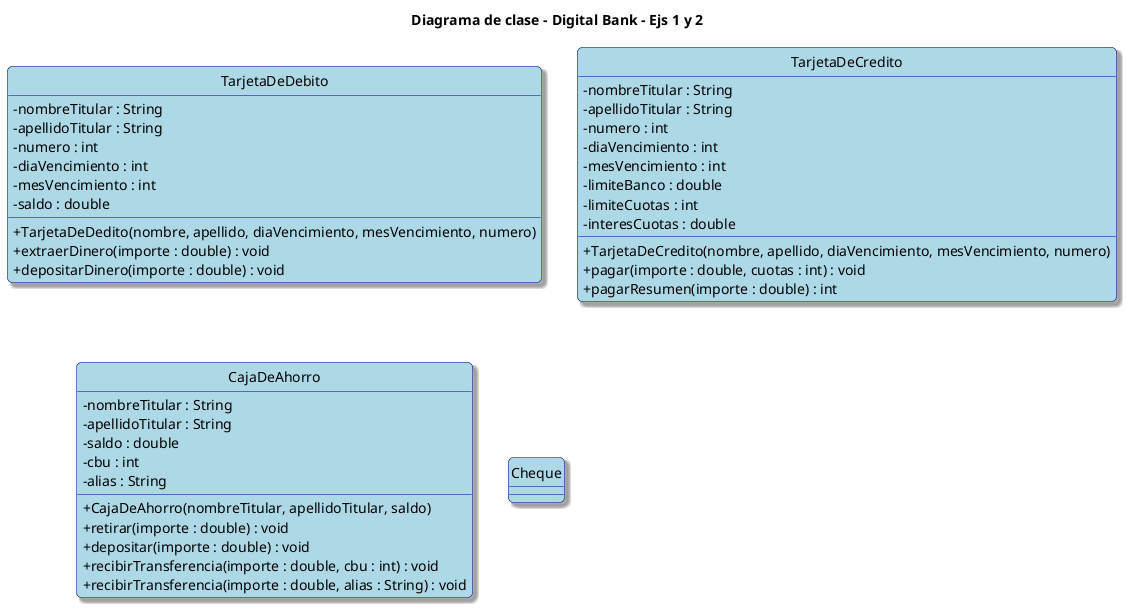 @startuml
hide circle
skinparam classAttributeIconSize 0
skinparam backgroundColor White
skinparam RoundCorner 10
skinparam Shadowing true

skinparam class {
    ArrowColor DarkBlue
    BackgroundColor LightBlue
    BorderColor DarkBlue
}

skinparam note {
    BackgroundColor LightYellow
    BorderColor DarkBlue
}

title Diagrama de clase - Digital Bank - Ejs 1 y 2

class TarjetaDeDebito {
    - nombreTitular : String
    - apellidoTitular : String
    - numero : int
    - diaVencimiento : int
    - mesVencimiento : int
    - saldo : double
    + TarjetaDeDedito(nombre, apellido, diaVencimiento, mesVencimiento, numero)
    + extraerDinero(importe : double) : void
    + depositarDinero(importe : double) : void
}

class TarjetaDeCredito {
    - nombreTitular : String
    - apellidoTitular : String
    - numero : int
    - diaVencimiento : int
    - mesVencimiento : int
    - limiteBanco : double
    - limiteCuotas : int
    - interesCuotas : double
    + TarjetaDeCredito(nombre, apellido, diaVencimiento, mesVencimiento, numero)
    + pagar(importe : double, cuotas : int) : void
    + pagarResumen(importe : double) : int
}

class CajaDeAhorro {
    - nombreTitular : String
    - apellidoTitular : String
    - saldo : double
    - cbu : int
    - alias : String
    + CajaDeAhorro(nombreTitular, apellidoTitular, saldo)
    + retirar(importe : double) : void
    + depositar(importe : double) : void
    + recibirTransferencia(importe : double, cbu : int) : void
    + recibirTransferencia(importe : double, alias : String) : void
}

class Cheque {

}

@enduml